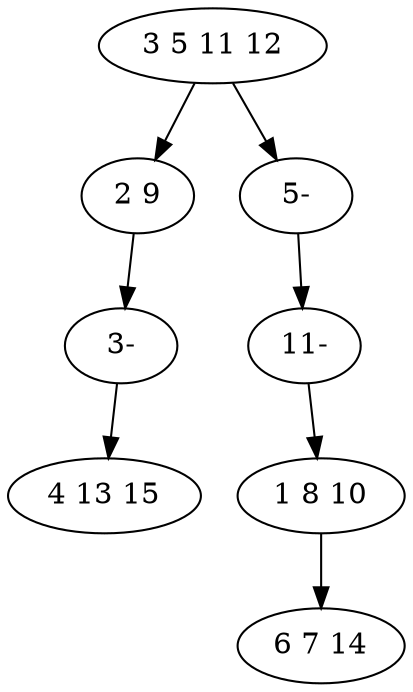 digraph true_tree {
	"0" -> "1"
	"1" -> "6"
	"0" -> "5"
	"3" -> "4"
	"5" -> "7"
	"6" -> "2"
	"7" -> "3"
	"0" [label="3 5 11 12"];
	"1" [label="2 9"];
	"2" [label="4 13 15"];
	"3" [label="1 8 10"];
	"4" [label="6 7 14"];
	"5" [label="5-"];
	"6" [label="3-"];
	"7" [label="11-"];
}
